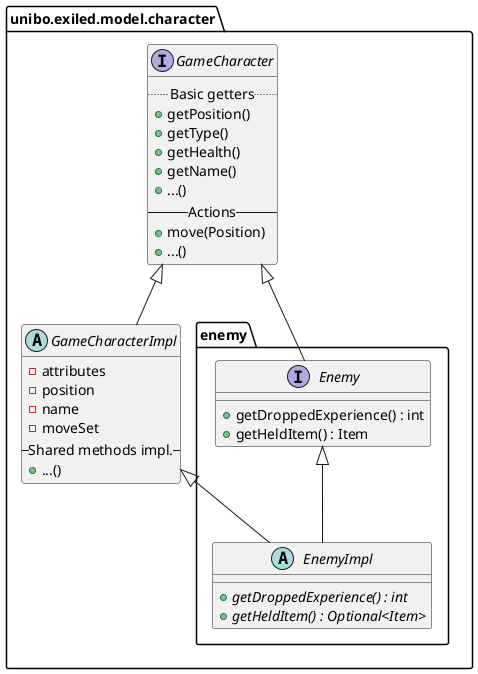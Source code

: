 @startuml
scale 1
set separator none
package unibo.exiled.model.character {
    interface GameCharacter{
        .. Basic getters ..
        +getPosition()
        +getType()
        +getHealth()
        +getName()
        + ...()
        -- Actions --
        +move(Position)
        +...()
    }
    abstract class GameCharacterImpl{
        - attributes
        - position
        - name
        - moveSet
        -- Shared methods impl.--
        +...()
    }
    package enemy{
        interface Enemy{
            + getDroppedExperience() : int
            + getHeldItem() : Item
        }
        abstract class EnemyImpl{
            + {abstract} getDroppedExperience() : int
            + {abstract} getHeldItem() : Optional<Item>
        }
    }
}


GameCharacter <|-- GameCharacterImpl
GameCharacter <|-- Enemy
GameCharacterImpl <|-- EnemyImpl
Enemy <|-- EnemyImpl

@enduml